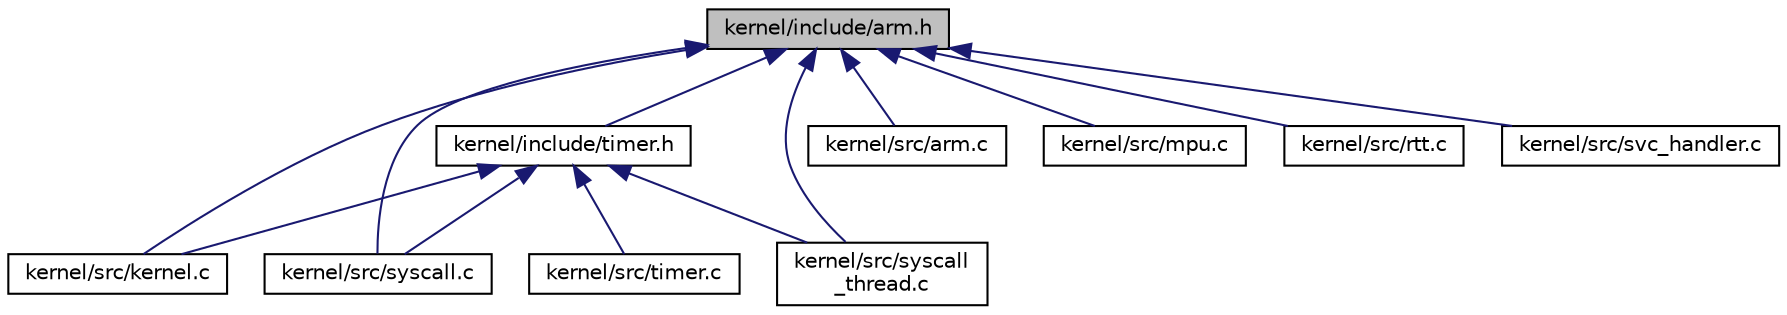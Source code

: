 digraph "kernel/include/arm.h"
{
 // LATEX_PDF_SIZE
  edge [fontname="Helvetica",fontsize="10",labelfontname="Helvetica",labelfontsize="10"];
  node [fontname="Helvetica",fontsize="10",shape=record];
  Node1 [label="kernel/include/arm.h",height=0.2,width=0.4,color="black", fillcolor="grey75", style="filled", fontcolor="black",tooltip="helpful ARM utilities and assembly wrappers"];
  Node1 -> Node2 [dir="back",color="midnightblue",fontsize="10",style="solid",fontname="Helvetica"];
  Node2 [label="kernel/include/timer.h",height=0.2,width=0.4,color="black", fillcolor="white", style="filled",URL="$timer_8h.html",tooltip="function prototypes for systick timer"];
  Node2 -> Node3 [dir="back",color="midnightblue",fontsize="10",style="solid",fontname="Helvetica"];
  Node3 [label="kernel/src/kernel.c",height=0.2,width=0.4,color="black", fillcolor="white", style="filled",URL="$kernel_8c.html",tooltip=" "];
  Node2 -> Node4 [dir="back",color="midnightblue",fontsize="10",style="solid",fontname="Helvetica"];
  Node4 [label="kernel/src/syscall.c",height=0.2,width=0.4,color="black", fillcolor="white", style="filled",URL="$syscall_8c.html",tooltip=" "];
  Node2 -> Node5 [dir="back",color="midnightblue",fontsize="10",style="solid",fontname="Helvetica"];
  Node5 [label="kernel/src/syscall\l_thread.c",height=0.2,width=0.4,color="black", fillcolor="white", style="filled",URL="$syscall__thread_8c.html",tooltip=" "];
  Node2 -> Node6 [dir="back",color="midnightblue",fontsize="10",style="solid",fontname="Helvetica"];
  Node6 [label="kernel/src/timer.c",height=0.2,width=0.4,color="black", fillcolor="white", style="filled",URL="$timer_8c.html",tooltip=" "];
  Node1 -> Node7 [dir="back",color="midnightblue",fontsize="10",style="solid",fontname="Helvetica"];
  Node7 [label="kernel/src/arm.c",height=0.2,width=0.4,color="black", fillcolor="white", style="filled",URL="$arm_8c.html",tooltip="helpful ARM utilities for system configuration"];
  Node1 -> Node3 [dir="back",color="midnightblue",fontsize="10",style="solid",fontname="Helvetica"];
  Node1 -> Node8 [dir="back",color="midnightblue",fontsize="10",style="solid",fontname="Helvetica"];
  Node8 [label="kernel/src/mpu.c",height=0.2,width=0.4,color="black", fillcolor="white", style="filled",URL="$mpu_8c.html",tooltip="implementation of memory protection for lab 4"];
  Node1 -> Node9 [dir="back",color="midnightblue",fontsize="10",style="solid",fontname="Helvetica"];
  Node9 [label="kernel/src/rtt.c",height=0.2,width=0.4,color="black", fillcolor="white", style="filled",URL="$rtt_8c.html",tooltip=" "];
  Node1 -> Node10 [dir="back",color="midnightblue",fontsize="10",style="solid",fontname="Helvetica"];
  Node10 [label="kernel/src/svc_handler.c",height=0.2,width=0.4,color="black", fillcolor="white", style="filled",URL="$svc__handler_8c.html",tooltip=" "];
  Node1 -> Node4 [dir="back",color="midnightblue",fontsize="10",style="solid",fontname="Helvetica"];
  Node1 -> Node5 [dir="back",color="midnightblue",fontsize="10",style="solid",fontname="Helvetica"];
}
